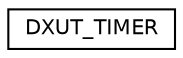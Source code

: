 digraph "Graphical Class Hierarchy"
{
  edge [fontname="Helvetica",fontsize="10",labelfontname="Helvetica",labelfontsize="10"];
  node [fontname="Helvetica",fontsize="10",shape=record];
  rankdir="LR";
  Node1 [label="DXUT_TIMER",height=0.2,width=0.4,color="black", fillcolor="white", style="filled",URL="$struct_d_x_u_t___t_i_m_e_r.html"];
}
